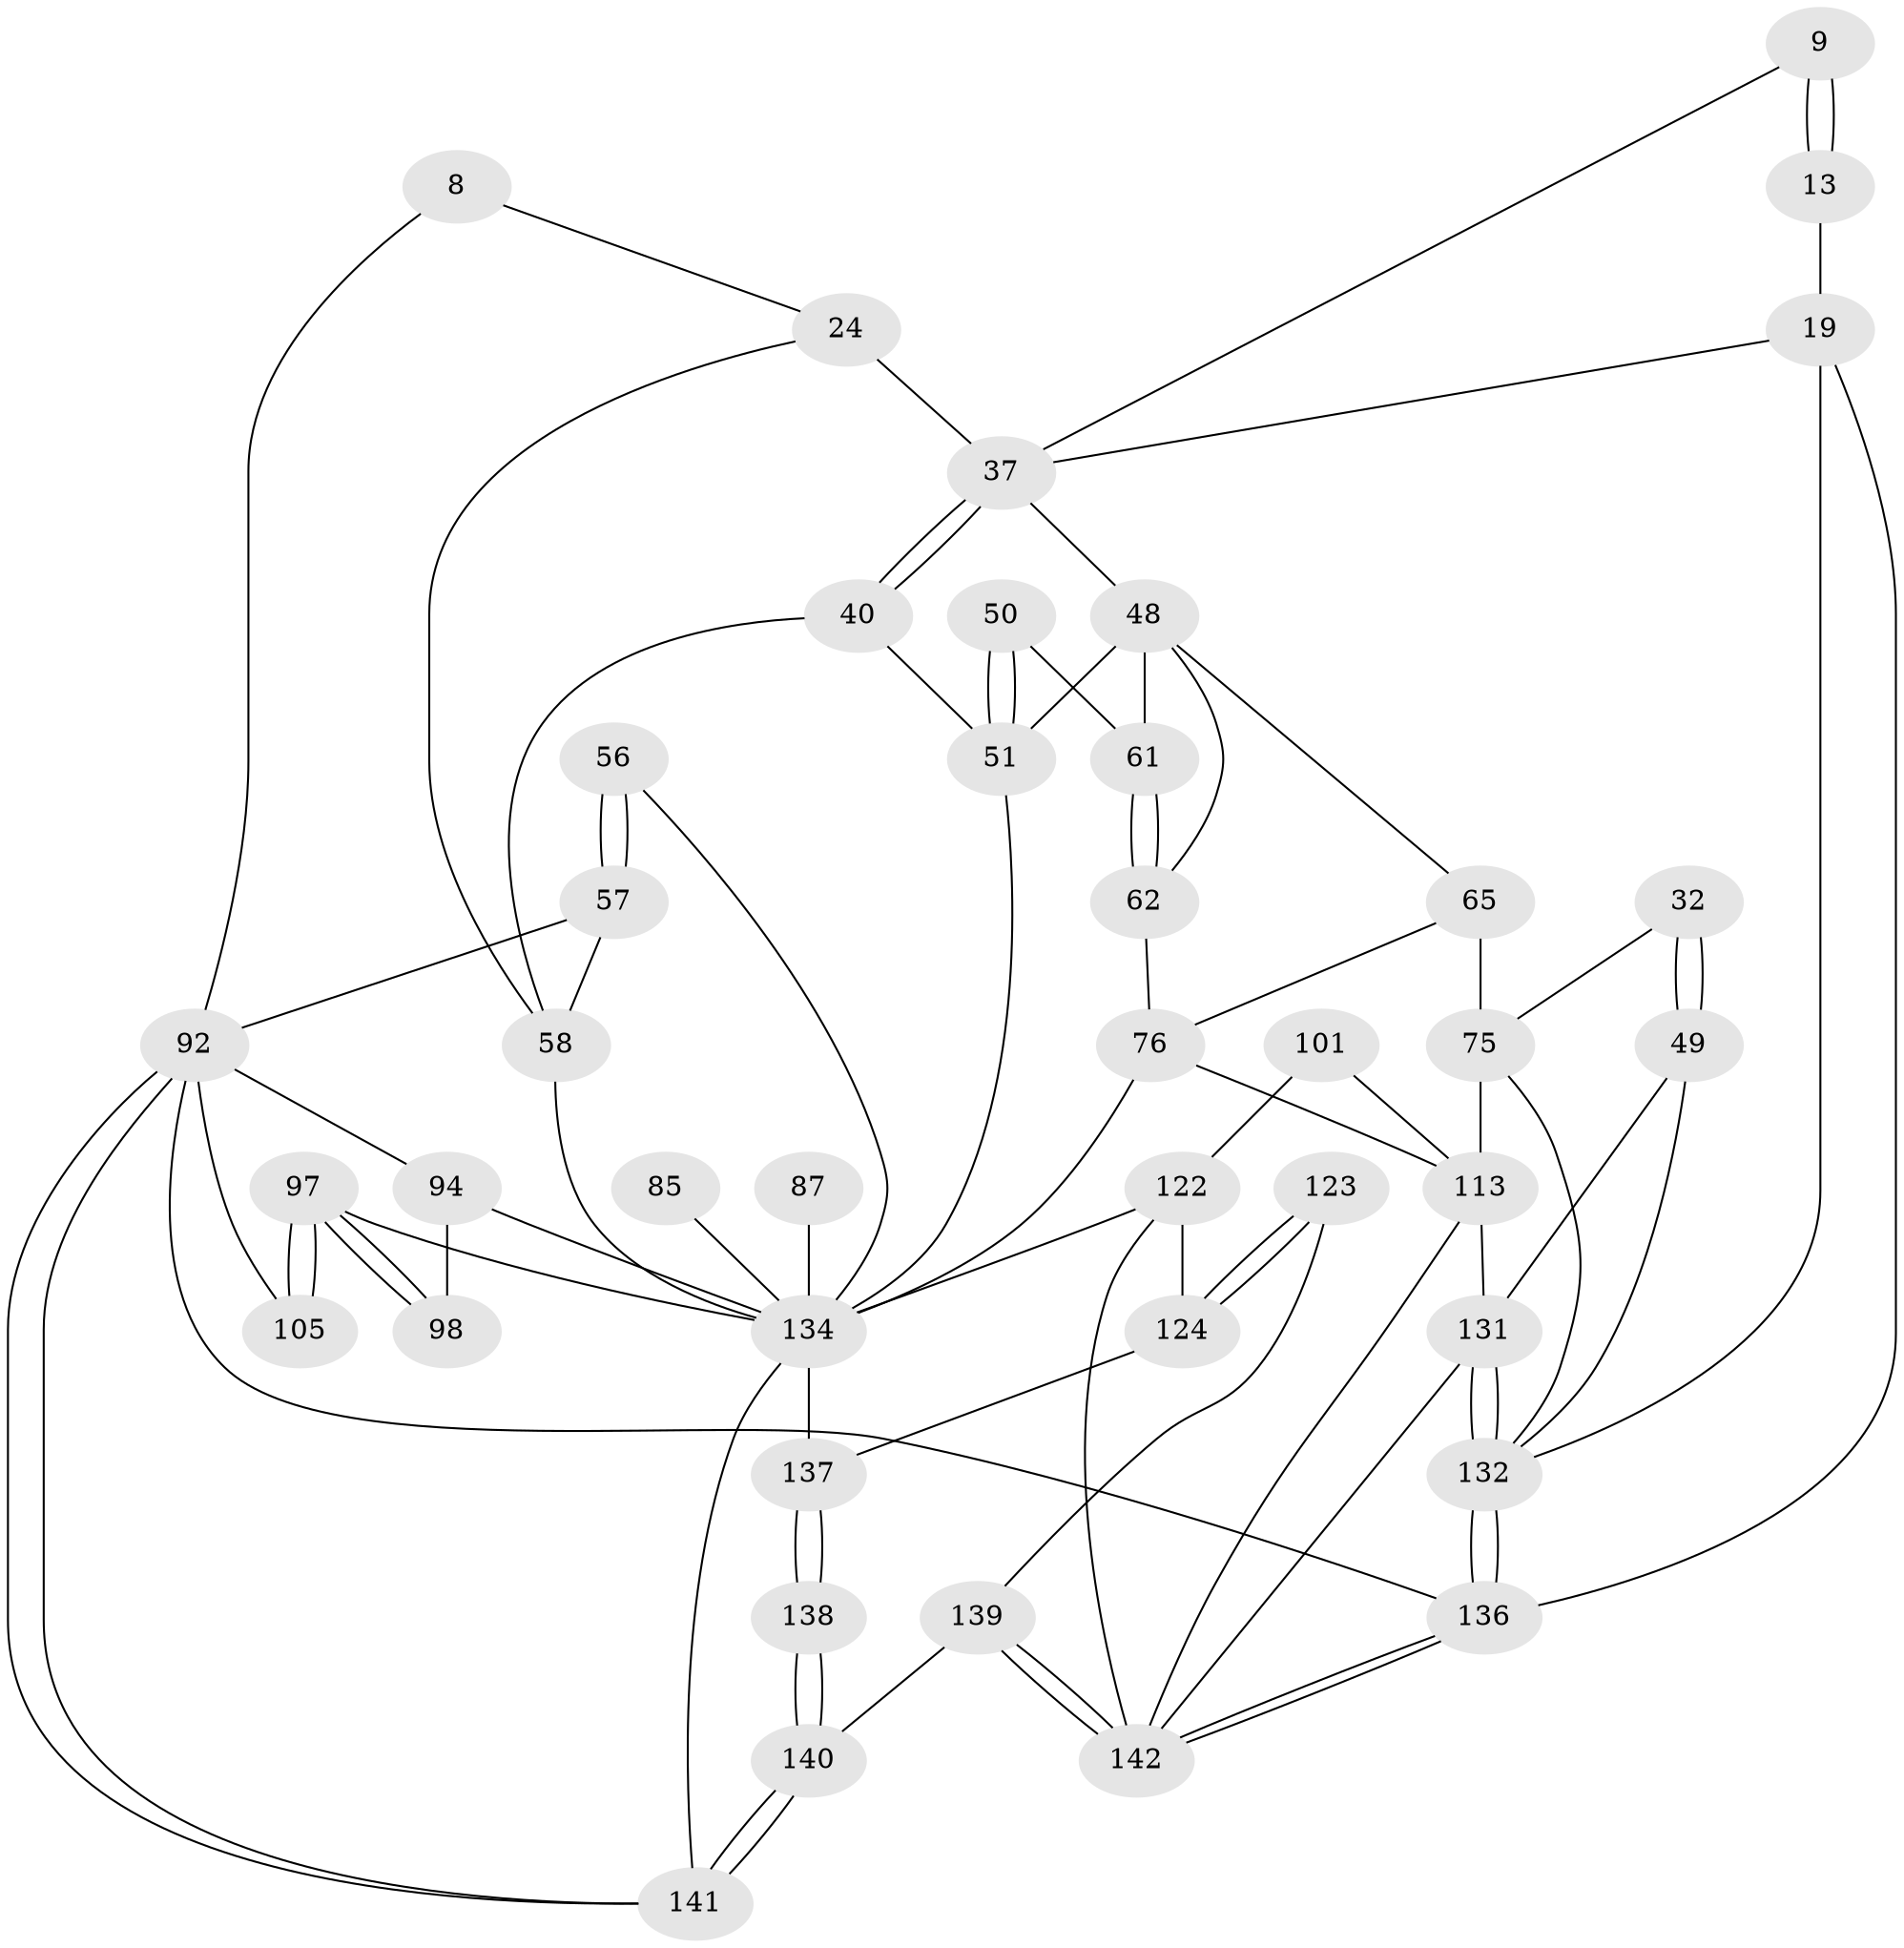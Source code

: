// original degree distribution, {3: 0.02112676056338028, 4: 0.23943661971830985, 6: 0.23943661971830985, 5: 0.5}
// Generated by graph-tools (version 1.1) at 2025/06/03/04/25 22:06:26]
// undirected, 42 vertices, 87 edges
graph export_dot {
graph [start="1"]
  node [color=gray90,style=filled];
  8 [pos="+0.36691848665670423+0"];
  9 [pos="+0.4901411836182959+0.024412806581504937"];
  13 [pos="+0.6244284110034686+0.1292634171726927",super="+2+1"];
  19 [pos="+0.6305663826105609+0.14814602600383464",super="+15+14+3"];
  24 [pos="+0.21359902278000087+0.17642979632462788",super="+22"];
  32 [pos="+0.7605695657937583+0.23449162785114455"];
  37 [pos="+0.25081272048925407+0.21085833706176166",super="+36+20"];
  40 [pos="+0.23764713146508407+0.28222518460233104"];
  48 [pos="+0.4561028627104183+0.26502353742240176",super="+46+39"];
  49 [pos="+0.9027651089648028+0.328930878079526",super="+35+31"];
  50 [pos="+0.38786353700018944+0.3439769829258642"];
  51 [pos="+0.3603488987583909+0.3905565524066911",super="+47"];
  56 [pos="+0+0.3598032568858835"];
  57 [pos="+0+0.36056374580328804",super="+30+27+55"];
  58 [pos="+0.14975424821136488+0.38149494607643114",super="+41"];
  61 [pos="+0.43432937614557515+0.3070563330639072",super="+60"];
  62 [pos="+0.5402734003831671+0.41005099164505737",super="+59"];
  65 [pos="+0.6230234396612282+0.36069600220830667",super="+44+64"];
  75 [pos="+0.6858208810845442+0.38549395273186143",super="+74+67"];
  76 [pos="+0.537902575845704+0.4211092731652641",super="+73"];
  85 [pos="+0.324681166842271+0.5499520626995005"];
  87 [pos="+0.24634978405473557+0.5873418381500688"];
  92 [pos="+0+1",super="+6+23+91"];
  94 [pos="+0+0.4804196895099369",super="+93"];
  97 [pos="+0.0842998134273341+0.5748397258950987",super="+96"];
  98 [pos="+0.07864381314812795+0.5593509997648222"];
  101 [pos="+0.6190805605382051+0.628027291943108",super="+99"];
  105 [pos="+0+0.7223523114479409"];
  113 [pos="+0.8230161927867025+0.7085789166886158",super="+78+66+79+83"];
  122 [pos="+0.5908851371041415+0.7364283337397431",super="+111+112+109+117"];
  123 [pos="+0.4873728084798754+0.8218463560702931"];
  124 [pos="+0.4682742684720502+0.8161526145013918",super="+116+121"];
  131 [pos="+0.9048668901252257+0.8636360979809575",super="+118"];
  132 [pos="+1+1",super="+52+29"];
  134 [pos="+0.27937483497793+0.8636183372103976",super="+120+119+108"];
  136 [pos="+1+1",super="+5"];
  137 [pos="+0.33448293499949794+0.8910289682187166",super="+130+129"];
  138 [pos="+0.39362301601584854+0.9217704355682411"];
  139 [pos="+0.5524674469705163+1",super="+133"];
  140 [pos="+0.51026092340234+1"];
  141 [pos="+0.1337350958993514+1",super="+135"];
  142 [pos="+0.6536852365056708+1",super="+127+102+128"];
  8 -- 92;
  8 -- 24;
  9 -- 13 [weight=2];
  9 -- 13;
  9 -- 37;
  13 -- 19 [weight=2];
  19 -- 136;
  19 -- 37;
  19 -- 132 [weight=2];
  24 -- 37 [weight=2];
  24 -- 58;
  32 -- 49 [weight=2];
  32 -- 49;
  32 -- 75;
  37 -- 40;
  37 -- 40;
  37 -- 48 [weight=2];
  40 -- 51;
  40 -- 58;
  48 -- 61;
  48 -- 51 [weight=2];
  48 -- 65;
  48 -- 62;
  49 -- 132 [weight=2];
  49 -- 131;
  50 -- 51 [weight=2];
  50 -- 51;
  50 -- 61;
  51 -- 134;
  56 -- 57 [weight=2];
  56 -- 57;
  56 -- 134;
  57 -- 92 [weight=3];
  57 -- 58 [weight=2];
  58 -- 134;
  61 -- 62 [weight=2];
  61 -- 62;
  62 -- 76;
  65 -- 75 [weight=3];
  65 -- 76;
  75 -- 132;
  75 -- 113 [weight=3];
  76 -- 113;
  76 -- 134;
  85 -- 134 [weight=3];
  87 -- 134 [weight=3];
  92 -- 141 [weight=2];
  92 -- 141;
  92 -- 136 [weight=2];
  92 -- 105;
  92 -- 94;
  94 -- 98 [weight=2];
  94 -- 134;
  97 -- 98;
  97 -- 98;
  97 -- 105 [weight=2];
  97 -- 105;
  97 -- 134;
  101 -- 122 [weight=2];
  101 -- 113 [weight=2];
  113 -- 131 [weight=2];
  113 -- 142 [weight=2];
  122 -- 124 [weight=3];
  122 -- 142 [weight=2];
  122 -- 134 [weight=3];
  123 -- 124 [weight=2];
  123 -- 124;
  123 -- 139;
  124 -- 137;
  131 -- 132 [weight=2];
  131 -- 132;
  131 -- 142;
  132 -- 136 [weight=3];
  132 -- 136;
  134 -- 137 [weight=2];
  134 -- 141 [weight=2];
  136 -- 142;
  136 -- 142;
  137 -- 138 [weight=2];
  137 -- 138;
  138 -- 140;
  138 -- 140;
  139 -- 140;
  139 -- 142 [weight=2];
  139 -- 142;
  140 -- 141;
  140 -- 141;
}
